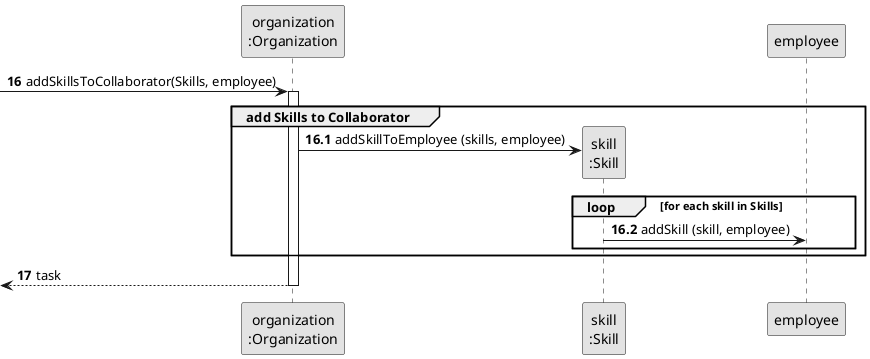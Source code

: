 @startuml
skinparam monochrome true
skinparam packageStyle rectangle
skinparam shadowing false

participant "organization\n:Organization" as ORG
participant "skill\n:Skill" as SKILL

autonumber 16
-> ORG: addSkillsToCollaborator(Skills, employee)

autonumber 16.1
activate ORG
    group add Skills to Collaborator

        ORG -> SKILL**: addSkillToEmployee (skills, employee)



        loop for each skill in Skills
            SKILL -> employee: addSkill (skill, employee)
        end
    end

    autonumber 17
    <-- ORG : task
deactivate ORG


@enduml